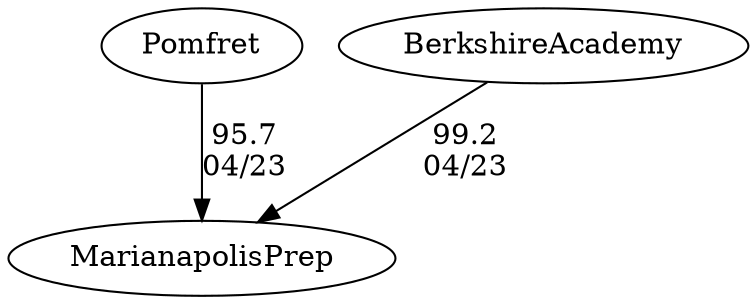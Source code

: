 digraph boys1foursMarianapolisPrep {MarianapolisPrep [URL="boys1foursMarianapolisPrepMarianapolisPrep.html"];Pomfret [URL="boys1foursMarianapolisPrepPomfret.html"];BerkshireAcademy [URL="boys1foursMarianapolisPrepBerkshireAcademy.html"];BerkshireAcademy -> MarianapolisPrep[label="99.2
04/23", weight="1", tooltip="NEIRA Boys ,Pomfret v. Berkshire, Marianapolis			
Distance: 1500M Conditions: 8MPH headwind, stronger gusts in the first 500. Occasional gusty crosswinds, light chop, but generally good water. Comments: Alternated races with girls. Order of boys races: B3, B2, B1, B4
None", URL="https://www.row2k.com/results/resultspage.cfm?UID=A209E2EC05D6A0148020795D781654C0&cat=1", random="random"]; 
Pomfret -> MarianapolisPrep[label="95.7
04/23", weight="5", tooltip="NEIRA Boys ,Pomfret v. Berkshire, Marianapolis			
Distance: 1500M Conditions: 8MPH headwind, stronger gusts in the first 500. Occasional gusty crosswinds, light chop, but generally good water. Comments: Alternated races with girls. Order of boys races: B3, B2, B1, B4
None", URL="https://www.row2k.com/results/resultspage.cfm?UID=A209E2EC05D6A0148020795D781654C0&cat=1", random="random"]}